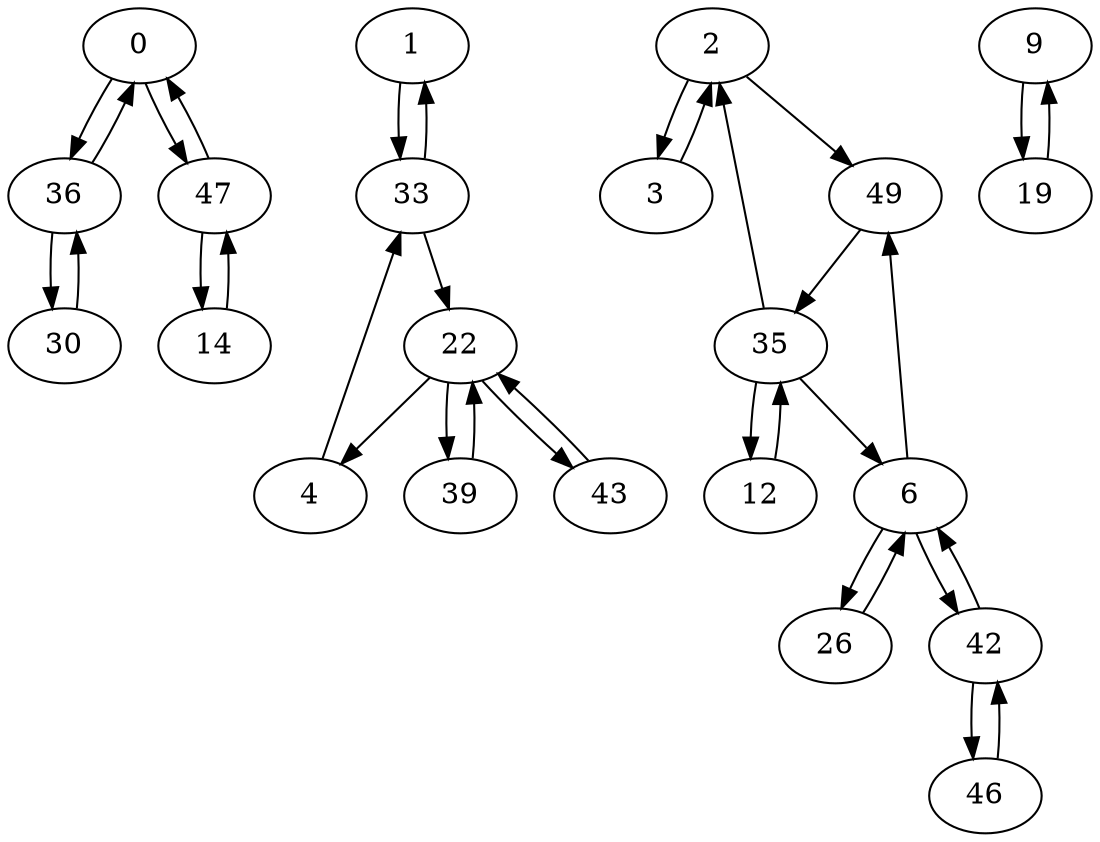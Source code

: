 digraph G {
  0 -> 36;
  0 -> 47;
  1 -> 33;
  2 -> 3;
  2 -> 49;
  3 -> 2;
  4 -> 33;
  6 -> 26;
  6 -> 42;
  6 -> 49;
  9 -> 19;
  12 -> 35;
  14 -> 47;
  19 -> 9;
  22 -> 4;
  22 -> 39;
  22 -> 43;
  26 -> 6;
  30 -> 36;
  33 -> 1;
  33 -> 22;
  35 -> 2;
  35 -> 6;
  35 -> 12;
  36 -> 0;
  36 -> 30;
  39 -> 22;
  42 -> 6;
  42 -> 46;
  43 -> 22;
  46 -> 42;
  47 -> 0;
  47 -> 14;
  49 -> 35;
}